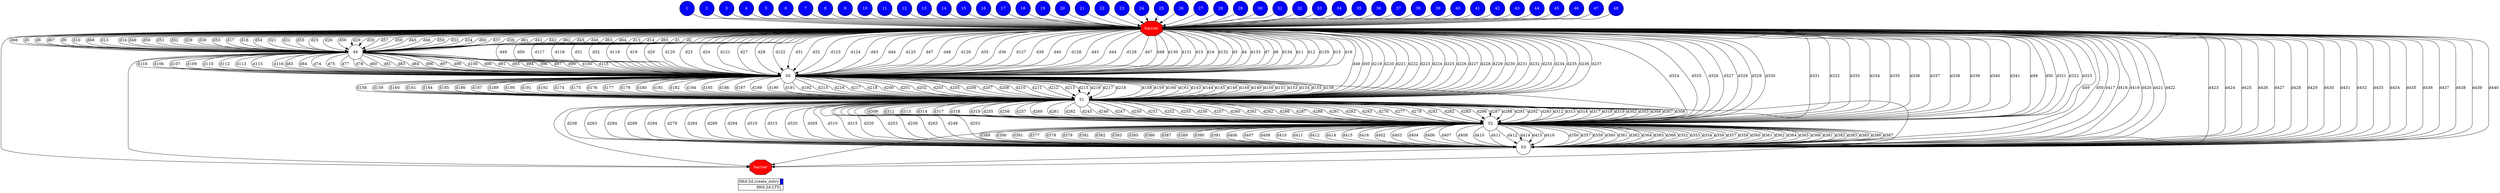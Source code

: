 digraph {
  rankdir=TB;
  labeljust="l";
  subgraph dependence_graph {
    ranksep=0.20;
    node[height=0.75];

1[shape=circle, style=filled fillcolor="#0000ff" fontcolor="#ffffff"];
2[shape=circle, style=filled fillcolor="#0000ff" fontcolor="#ffffff"];
3[shape=circle, style=filled fillcolor="#0000ff" fontcolor="#ffffff"];
4[shape=circle, style=filled fillcolor="#0000ff" fontcolor="#ffffff"];
5[shape=circle, style=filled fillcolor="#0000ff" fontcolor="#ffffff"];
6[shape=circle, style=filled fillcolor="#0000ff" fontcolor="#ffffff"];
7[shape=circle, style=filled fillcolor="#0000ff" fontcolor="#ffffff"];
8[shape=circle, style=filled fillcolor="#0000ff" fontcolor="#ffffff"];
9[shape=circle, style=filled fillcolor="#0000ff" fontcolor="#ffffff"];
10[shape=circle, style=filled fillcolor="#0000ff" fontcolor="#ffffff"];
11[shape=circle, style=filled fillcolor="#0000ff" fontcolor="#ffffff"];
12[shape=circle, style=filled fillcolor="#0000ff" fontcolor="#ffffff"];
13[shape=circle, style=filled fillcolor="#0000ff" fontcolor="#ffffff"];
14[shape=circle, style=filled fillcolor="#0000ff" fontcolor="#ffffff"];
15[shape=circle, style=filled fillcolor="#0000ff" fontcolor="#ffffff"];
16[shape=circle, style=filled fillcolor="#0000ff" fontcolor="#ffffff"];
17[shape=circle, style=filled fillcolor="#0000ff" fontcolor="#ffffff"];
18[shape=circle, style=filled fillcolor="#0000ff" fontcolor="#ffffff"];
19[shape=circle, style=filled fillcolor="#0000ff" fontcolor="#ffffff"];
20[shape=circle, style=filled fillcolor="#0000ff" fontcolor="#ffffff"];
21[shape=circle, style=filled fillcolor="#0000ff" fontcolor="#ffffff"];
22[shape=circle, style=filled fillcolor="#0000ff" fontcolor="#ffffff"];
23[shape=circle, style=filled fillcolor="#0000ff" fontcolor="#ffffff"];
24[shape=circle, style=filled fillcolor="#0000ff" fontcolor="#ffffff"];
25[shape=circle, style=filled fillcolor="#0000ff" fontcolor="#ffffff"];
26[shape=circle, style=filled fillcolor="#0000ff" fontcolor="#ffffff"];
27[shape=circle, style=filled fillcolor="#0000ff" fontcolor="#ffffff"];
28[shape=circle, style=filled fillcolor="#0000ff" fontcolor="#ffffff"];
29[shape=circle, style=filled fillcolor="#0000ff" fontcolor="#ffffff"];
30[shape=circle, style=filled fillcolor="#0000ff" fontcolor="#ffffff"];
31[shape=circle, style=filled fillcolor="#0000ff" fontcolor="#ffffff"];
32[shape=circle, style=filled fillcolor="#0000ff" fontcolor="#ffffff"];
33[shape=circle, style=filled fillcolor="#0000ff" fontcolor="#ffffff"];
34[shape=circle, style=filled fillcolor="#0000ff" fontcolor="#ffffff"];
35[shape=circle, style=filled fillcolor="#0000ff" fontcolor="#ffffff"];
36[shape=circle, style=filled fillcolor="#0000ff" fontcolor="#ffffff"];
37[shape=circle, style=filled fillcolor="#0000ff" fontcolor="#ffffff"];
38[shape=circle, style=filled fillcolor="#0000ff" fontcolor="#ffffff"];
39[shape=circle, style=filled fillcolor="#0000ff" fontcolor="#ffffff"];
40[shape=circle, style=filled fillcolor="#0000ff" fontcolor="#ffffff"];
41[shape=circle, style=filled fillcolor="#0000ff" fontcolor="#ffffff"];
42[shape=circle, style=filled fillcolor="#0000ff" fontcolor="#ffffff"];
43[shape=circle, style=filled fillcolor="#0000ff" fontcolor="#ffffff"];
44[shape=circle, style=filled fillcolor="#0000ff" fontcolor="#ffffff"];
45[shape=circle, style=filled fillcolor="#0000ff" fontcolor="#ffffff"];
46[shape=circle, style=filled fillcolor="#0000ff" fontcolor="#ffffff"];
47[shape=circle, style=filled fillcolor="#0000ff" fontcolor="#ffffff"];
48[shape=circle, style=filled fillcolor="#0000ff" fontcolor="#ffffff"];
Synchro1[label="barrier", shape=octagon, style=filled fillcolor="#ff0000" fontcolor="#FFFFFF"];
12 -> Synchro1;
4 -> Synchro1;
47 -> Synchro1;
2 -> Synchro1;
9 -> Synchro1;
20 -> Synchro1;
46 -> Synchro1;
33 -> Synchro1;
14 -> Synchro1;
1 -> Synchro1;
15 -> Synchro1;
32 -> Synchro1;
8 -> Synchro1;
31 -> Synchro1;
48 -> Synchro1;
7 -> Synchro1;
10 -> Synchro1;
11 -> Synchro1;
21 -> Synchro1;
45 -> Synchro1;
25 -> Synchro1;
38 -> Synchro1;
5 -> Synchro1;
17 -> Synchro1;
30 -> Synchro1;
35 -> Synchro1;
34 -> Synchro1;
16 -> Synchro1;
23 -> Synchro1;
28 -> Synchro1;
18 -> Synchro1;
19 -> Synchro1;
36 -> Synchro1;
13 -> Synchro1;
26 -> Synchro1;
37 -> Synchro1;
29 -> Synchro1;
22 -> Synchro1;
27 -> Synchro1;
6 -> Synchro1;
3 -> Synchro1;
41 -> Synchro1;
24 -> Synchro1;
42 -> Synchro1;
44 -> Synchro1;
39 -> Synchro1;
43 -> Synchro1;
40 -> Synchro1;
49[shape=circle, style=filled fillcolor="#ffffff" fontcolor="#000000"];
Synchro1 -> 49[ label="d49" ];
Synchro1 -> 49[ label="d50" ];
Synchro1 -> 49[ label="d51" ];
Synchro1 -> 49[ label="d52" ];
Synchro1 -> 49[ label="d29" ];
Synchro1 -> 49[ label="d30" ];
Synchro1 -> 49[ label="d53" ];
Synchro1 -> 49[ label="d17" ];
Synchro1 -> 49[ label="d18" ];
Synchro1 -> 49[ label="d54" ];
Synchro1 -> 49[ label="d21" ];
Synchro1 -> 49[ label="d22" ];
Synchro1 -> 49[ label="d55" ];
Synchro1 -> 49[ label="d25" ];
Synchro1 -> 49[ label="d26" ];
Synchro1 -> 49[ label="d56" ];
Synchro1 -> 49[ label="d29" ];
Synchro1 -> 49[ label="d30" ];
Synchro1 -> 49[ label="d57" ];
Synchro1 -> 49[ label="d58" ];
Synchro1 -> 49[ label="d45" ];
Synchro1 -> 49[ label="d46" ];
Synchro1 -> 49[ label="d59" ];
Synchro1 -> 49[ label="d33" ];
Synchro1 -> 49[ label="d34" ];
Synchro1 -> 49[ label="d60" ];
Synchro1 -> 49[ label="d37" ];
Synchro1 -> 49[ label="d38" ];
Synchro1 -> 49[ label="d61" ];
Synchro1 -> 49[ label="d41" ];
Synchro1 -> 49[ label="d42" ];
Synchro1 -> 49[ label="d62" ];
Synchro1 -> 49[ label="d45" ];
Synchro1 -> 49[ label="d46" ];
Synchro1 -> 49[ label="d63" ];
Synchro1 -> 49[ label="d64" ];
Synchro1 -> 49[ label="d13" ];
Synchro1 -> 49[ label="d14" ];
Synchro1 -> 49[ label="d65" ];
Synchro1 -> 49[ label="d1" ];
Synchro1 -> 49[ label="d2" ];
Synchro1 -> 49[ label="d66" ];
Synchro1 -> 49[ label="d5" ];
Synchro1 -> 49[ label="d6" ];
Synchro1 -> 49[ label="d67" ];
Synchro1 -> 49[ label="d9" ];
Synchro1 -> 49[ label="d10" ];
Synchro1 -> 49[ label="d68" ];
Synchro1 -> 49[ label="d13" ];
Synchro1 -> 49[ label="d14" ];
50[shape=circle, style=filled fillcolor="#ffffff" fontcolor="#000000"];
Synchro1 -> 50[ label="d49" ];
Synchro1 -> 50[ label="d50" ];
Synchro1 -> 50[ label="d117" ];
Synchro1 -> 50[ label="d118" ];
49 -> 50[ label="d83" ];
49 -> 50[ label="d84" ];
Synchro1 -> 50[ label="d31" ];
Synchro1 -> 50[ label="d32" ];
Synchro1 -> 50[ label="d119" ];
49 -> 50[ label="d74" ];
49 -> 50[ label="d75" ];
Synchro1 -> 50[ label="d19" ];
Synchro1 -> 50[ label="d20" ];
Synchro1 -> 50[ label="d120" ];
49 -> 50[ label="d77" ];
49 -> 50[ label="d78" ];
Synchro1 -> 50[ label="d23" ];
Synchro1 -> 50[ label="d24" ];
Synchro1 -> 50[ label="d121" ];
49 -> 50[ label="d80" ];
49 -> 50[ label="d81" ];
Synchro1 -> 50[ label="d27" ];
Synchro1 -> 50[ label="d28" ];
Synchro1 -> 50[ label="d122" ];
49 -> 50[ label="d83" ];
49 -> 50[ label="d84" ];
Synchro1 -> 50[ label="d31" ];
Synchro1 -> 50[ label="d32" ];
Synchro1 -> 50[ label="d123" ];
Synchro1 -> 50[ label="d124" ];
49 -> 50[ label="d96" ];
49 -> 50[ label="d97" ];
Synchro1 -> 50[ label="d43" ];
Synchro1 -> 50[ label="d44" ];
Synchro1 -> 50[ label="d125" ];
49 -> 50[ label="d99" ];
49 -> 50[ label="d100" ];
Synchro1 -> 50[ label="d47" ];
Synchro1 -> 50[ label="d48" ];
Synchro1 -> 50[ label="d126" ];
49 -> 50[ label="d90" ];
49 -> 50[ label="d91" ];
Synchro1 -> 50[ label="d35" ];
Synchro1 -> 50[ label="d36" ];
Synchro1 -> 50[ label="d127" ];
49 -> 50[ label="d93" ];
49 -> 50[ label="d94" ];
Synchro1 -> 50[ label="d39" ];
Synchro1 -> 50[ label="d40" ];
Synchro1 -> 50[ label="d128" ];
49 -> 50[ label="d96" ];
49 -> 50[ label="d97" ];
Synchro1 -> 50[ label="d43" ];
Synchro1 -> 50[ label="d44" ];
Synchro1 -> 50[ label="d129" ];
49 -> 50[ label="d99" ];
49 -> 50[ label="d100" ];
Synchro1 -> 50[ label="d47" ];
Synchro1 -> 50[ label="d48" ];
Synchro1 -> 50[ label="d130" ];
Synchro1 -> 50[ label="d131" ];
49 -> 50[ label="d115" ];
49 -> 50[ label="d116" ];
Synchro1 -> 50[ label="d15" ];
Synchro1 -> 50[ label="d16" ];
Synchro1 -> 50[ label="d132" ];
49 -> 50[ label="d106" ];
49 -> 50[ label="d107" ];
Synchro1 -> 50[ label="d3" ];
Synchro1 -> 50[ label="d4" ];
Synchro1 -> 50[ label="d133" ];
49 -> 50[ label="d109" ];
49 -> 50[ label="d110" ];
Synchro1 -> 50[ label="d7" ];
Synchro1 -> 50[ label="d8" ];
Synchro1 -> 50[ label="d134" ];
49 -> 50[ label="d112" ];
49 -> 50[ label="d113" ];
Synchro1 -> 50[ label="d11" ];
Synchro1 -> 50[ label="d12" ];
Synchro1 -> 50[ label="d135" ];
49 -> 50[ label="d115" ];
49 -> 50[ label="d116" ];
Synchro1 -> 50[ label="d15" ];
Synchro1 -> 50[ label="d16" ];
51[shape=circle, style=filled fillcolor="#ffffff" fontcolor="#000000"];
Synchro1 -> 51[ label="d49" ];
Synchro1 -> 51[ label="d50" ];
Synchro1 -> 51[ label="d219" ];
Synchro1 -> 51[ label="d220" ];
50 -> 51[ label="d158" ];
50 -> 51[ label="d159" ];
50 -> 51[ label="d160" ];
50 -> 51[ label="d161" ];
Synchro1 -> 51[ label="d221" ];
50 -> 51[ label="d143" ];
50 -> 51[ label="d144" ];
50 -> 51[ label="d145" ];
50 -> 51[ label="d146" ];
Synchro1 -> 51[ label="d222" ];
50 -> 51[ label="d148" ];
50 -> 51[ label="d149" ];
50 -> 51[ label="d150" ];
50 -> 51[ label="d151" ];
Synchro1 -> 51[ label="d223" ];
50 -> 51[ label="d153" ];
50 -> 51[ label="d154" ];
50 -> 51[ label="d155" ];
50 -> 51[ label="d156" ];
Synchro1 -> 51[ label="d224" ];
50 -> 51[ label="d158" ];
50 -> 51[ label="d159" ];
50 -> 51[ label="d160" ];
50 -> 51[ label="d161" ];
Synchro1 -> 51[ label="d225" ];
Synchro1 -> 51[ label="d226" ];
50 -> 51[ label="d184" ];
50 -> 51[ label="d185" ];
50 -> 51[ label="d186" ];
50 -> 51[ label="d187" ];
Synchro1 -> 51[ label="d227" ];
50 -> 51[ label="d189" ];
50 -> 51[ label="d190" ];
50 -> 51[ label="d191" ];
50 -> 51[ label="d192" ];
Synchro1 -> 51[ label="d228" ];
50 -> 51[ label="d174" ];
50 -> 51[ label="d175" ];
50 -> 51[ label="d176" ];
50 -> 51[ label="d177" ];
Synchro1 -> 51[ label="d229" ];
50 -> 51[ label="d179" ];
50 -> 51[ label="d180" ];
50 -> 51[ label="d181" ];
50 -> 51[ label="d182" ];
Synchro1 -> 51[ label="d230" ];
50 -> 51[ label="d184" ];
50 -> 51[ label="d185" ];
50 -> 51[ label="d186" ];
50 -> 51[ label="d187" ];
Synchro1 -> 51[ label="d231" ];
50 -> 51[ label="d189" ];
50 -> 51[ label="d190" ];
50 -> 51[ label="d191" ];
50 -> 51[ label="d192" ];
Synchro1 -> 51[ label="d232" ];
Synchro1 -> 51[ label="d233" ];
50 -> 51[ label="d215" ];
50 -> 51[ label="d216" ];
50 -> 51[ label="d217" ];
50 -> 51[ label="d218" ];
Synchro1 -> 51[ label="d234" ];
50 -> 51[ label="d200" ];
50 -> 51[ label="d201" ];
50 -> 51[ label="d202" ];
50 -> 51[ label="d203" ];
Synchro1 -> 51[ label="d235" ];
50 -> 51[ label="d205" ];
50 -> 51[ label="d206" ];
50 -> 51[ label="d207" ];
50 -> 51[ label="d208" ];
Synchro1 -> 51[ label="d236" ];
50 -> 51[ label="d210" ];
50 -> 51[ label="d211" ];
50 -> 51[ label="d212" ];
50 -> 51[ label="d213" ];
Synchro1 -> 51[ label="d237" ];
50 -> 51[ label="d215" ];
50 -> 51[ label="d216" ];
50 -> 51[ label="d217" ];
50 -> 51[ label="d218" ];
52[shape=circle, style=filled fillcolor="#ffffff" fontcolor="#000000"];
Synchro1 -> 52[ label="d49" ];
Synchro1 -> 52[ label="d50" ];
Synchro1 -> 52[ label="d321" ];
Synchro1 -> 52[ label="d322" ];
51 -> 52[ label="d255" ];
51 -> 52[ label="d256" ];
51 -> 52[ label="d257" ];
Synchro1 -> 52[ label="d323" ];
51 -> 52[ label="d260" ];
51 -> 52[ label="d261" ];
51 -> 52[ label="d262" ];
Synchro1 -> 52[ label="d324" ];
51 -> 52[ label="d245" ];
51 -> 52[ label="d246" ];
51 -> 52[ label="d247" ];
Synchro1 -> 52[ label="d325" ];
51 -> 52[ label="d250" ];
51 -> 52[ label="d251" ];
51 -> 52[ label="d252" ];
Synchro1 -> 52[ label="d326" ];
51 -> 52[ label="d255" ];
51 -> 52[ label="d256" ];
51 -> 52[ label="d257" ];
Synchro1 -> 52[ label="d327" ];
51 -> 52[ label="d260" ];
51 -> 52[ label="d261" ];
51 -> 52[ label="d262" ];
Synchro1 -> 52[ label="d328" ];
Synchro1 -> 52[ label="d329" ];
51 -> 52[ label="d286" ];
51 -> 52[ label="d287" ];
51 -> 52[ label="d288" ];
Synchro1 -> 52[ label="d330" ];
51 -> 52[ label="d291" ];
51 -> 52[ label="d292" ];
51 -> 52[ label="d293" ];
Synchro1 -> 52[ label="d331" ];
51 -> 52[ label="d276" ];
51 -> 52[ label="d277" ];
51 -> 52[ label="d278" ];
Synchro1 -> 52[ label="d332" ];
51 -> 52[ label="d281" ];
51 -> 52[ label="d282" ];
51 -> 52[ label="d283" ];
Synchro1 -> 52[ label="d333" ];
51 -> 52[ label="d286" ];
51 -> 52[ label="d287" ];
51 -> 52[ label="d288" ];
Synchro1 -> 52[ label="d334" ];
51 -> 52[ label="d291" ];
51 -> 52[ label="d292" ];
51 -> 52[ label="d293" ];
Synchro1 -> 52[ label="d335" ];
Synchro1 -> 52[ label="d336" ];
51 -> 52[ label="d312" ];
51 -> 52[ label="d313" ];
51 -> 52[ label="d314" ];
Synchro1 -> 52[ label="d337" ];
51 -> 52[ label="d317" ];
51 -> 52[ label="d318" ];
51 -> 52[ label="d319" ];
Synchro1 -> 52[ label="d338" ];
51 -> 52[ label="d302" ];
51 -> 52[ label="d303" ];
51 -> 52[ label="d304" ];
Synchro1 -> 52[ label="d339" ];
51 -> 52[ label="d307" ];
51 -> 52[ label="d308" ];
51 -> 52[ label="d309" ];
Synchro1 -> 52[ label="d340" ];
51 -> 52[ label="d312" ];
51 -> 52[ label="d313" ];
51 -> 52[ label="d314" ];
Synchro1 -> 52[ label="d341" ];
51 -> 52[ label="d317" ];
51 -> 52[ label="d318" ];
51 -> 52[ label="d319" ];
53[shape=circle, style=filled fillcolor="#ffffff" fontcolor="#000000"];
Synchro1 -> 53[ label="d49" ];
Synchro1 -> 53[ label="d50" ];
Synchro1 -> 53[ label="d417" ];
Synchro1 -> 53[ label="d418" ];
52 -> 53[ label="d356" ];
52 -> 53[ label="d357" ];
52 -> 53[ label="d358" ];
51 -> 53[ label="d253" ];
Synchro1 -> 53[ label="d419" ];
52 -> 53[ label="d360" ];
52 -> 53[ label="d361" ];
52 -> 53[ label="d362" ];
51 -> 53[ label="d258" ];
Synchro1 -> 53[ label="d420" ];
52 -> 53[ label="d364" ];
52 -> 53[ label="d365" ];
52 -> 53[ label="d366" ];
51 -> 53[ label="d263" ];
Synchro1 -> 53[ label="d421" ];
52 -> 53[ label="d352" ];
52 -> 53[ label="d353" ];
52 -> 53[ label="d354" ];
51 -> 53[ label="d248" ];
Synchro1 -> 53[ label="d422" ];
52 -> 53[ label="d356" ];
52 -> 53[ label="d357" ];
52 -> 53[ label="d358" ];
51 -> 53[ label="d253" ];
Synchro1 -> 53[ label="d423" ];
52 -> 53[ label="d360" ];
52 -> 53[ label="d361" ];
52 -> 53[ label="d362" ];
51 -> 53[ label="d258" ];
Synchro1 -> 53[ label="d424" ];
52 -> 53[ label="d364" ];
52 -> 53[ label="d365" ];
52 -> 53[ label="d366" ];
51 -> 53[ label="d263" ];
Synchro1 -> 53[ label="d425" ];
Synchro1 -> 53[ label="d426" ];
52 -> 53[ label="d381" ];
52 -> 53[ label="d382" ];
52 -> 53[ label="d383" ];
51 -> 53[ label="d284" ];
Synchro1 -> 53[ label="d427" ];
52 -> 53[ label="d385" ];
52 -> 53[ label="d386" ];
52 -> 53[ label="d387" ];
51 -> 53[ label="d289" ];
Synchro1 -> 53[ label="d428" ];
52 -> 53[ label="d389" ];
52 -> 53[ label="d390" ];
52 -> 53[ label="d391" ];
51 -> 53[ label="d294" ];
Synchro1 -> 53[ label="d429" ];
52 -> 53[ label="d377" ];
52 -> 53[ label="d378" ];
52 -> 53[ label="d379" ];
51 -> 53[ label="d279" ];
Synchro1 -> 53[ label="d430" ];
52 -> 53[ label="d381" ];
52 -> 53[ label="d382" ];
52 -> 53[ label="d383" ];
51 -> 53[ label="d284" ];
Synchro1 -> 53[ label="d431" ];
52 -> 53[ label="d385" ];
52 -> 53[ label="d386" ];
52 -> 53[ label="d387" ];
51 -> 53[ label="d289" ];
Synchro1 -> 53[ label="d432" ];
52 -> 53[ label="d389" ];
52 -> 53[ label="d390" ];
52 -> 53[ label="d391" ];
51 -> 53[ label="d294" ];
Synchro1 -> 53[ label="d433" ];
Synchro1 -> 53[ label="d434" ];
52 -> 53[ label="d406" ];
52 -> 53[ label="d407" ];
52 -> 53[ label="d408" ];
51 -> 53[ label="d310" ];
Synchro1 -> 53[ label="d435" ];
52 -> 53[ label="d410" ];
52 -> 53[ label="d411" ];
52 -> 53[ label="d412" ];
51 -> 53[ label="d315" ];
Synchro1 -> 53[ label="d436" ];
52 -> 53[ label="d414" ];
52 -> 53[ label="d415" ];
52 -> 53[ label="d416" ];
51 -> 53[ label="d320" ];
Synchro1 -> 53[ label="d437" ];
52 -> 53[ label="d402" ];
52 -> 53[ label="d403" ];
52 -> 53[ label="d404" ];
51 -> 53[ label="d305" ];
Synchro1 -> 53[ label="d438" ];
52 -> 53[ label="d406" ];
52 -> 53[ label="d407" ];
52 -> 53[ label="d408" ];
51 -> 53[ label="d310" ];
Synchro1 -> 53[ label="d439" ];
52 -> 53[ label="d410" ];
52 -> 53[ label="d411" ];
52 -> 53[ label="d412" ];
51 -> 53[ label="d315" ];
Synchro1 -> 53[ label="d440" ];
52 -> 53[ label="d414" ];
52 -> 53[ label="d415" ];
52 -> 53[ label="d416" ];
51 -> 53[ label="d320" ];
Synchro2[label="barrier", shape=octagon, style=filled fillcolor="#ff0000" fontcolor="#FFFFFF"];
Synchro1 -> Synchro2;
53 -> Synchro2;
50 -> Synchro2;
51 -> Synchro2;
49 -> Synchro2;
52 -> Synchro2;  }
  subgraph legend {
    rank=sink;
    node [shape=plaintext, height=0.75];
    ranksep=0.20;
    label = "Legend";
    key [label=<
      <table border="0" cellpadding="2" cellspacing="0" cellborder="1">
<tr>
<td align="right">fdtd-2d.create_entry</td>
<td bgcolor="#0000ff">&nbsp;</td>
</tr>
<tr>
<td align="right">fdtd-2d.LT5</td>
<td bgcolor="#ffffff">&nbsp;</td>
</tr>
      </table>
    >]
  }
}
